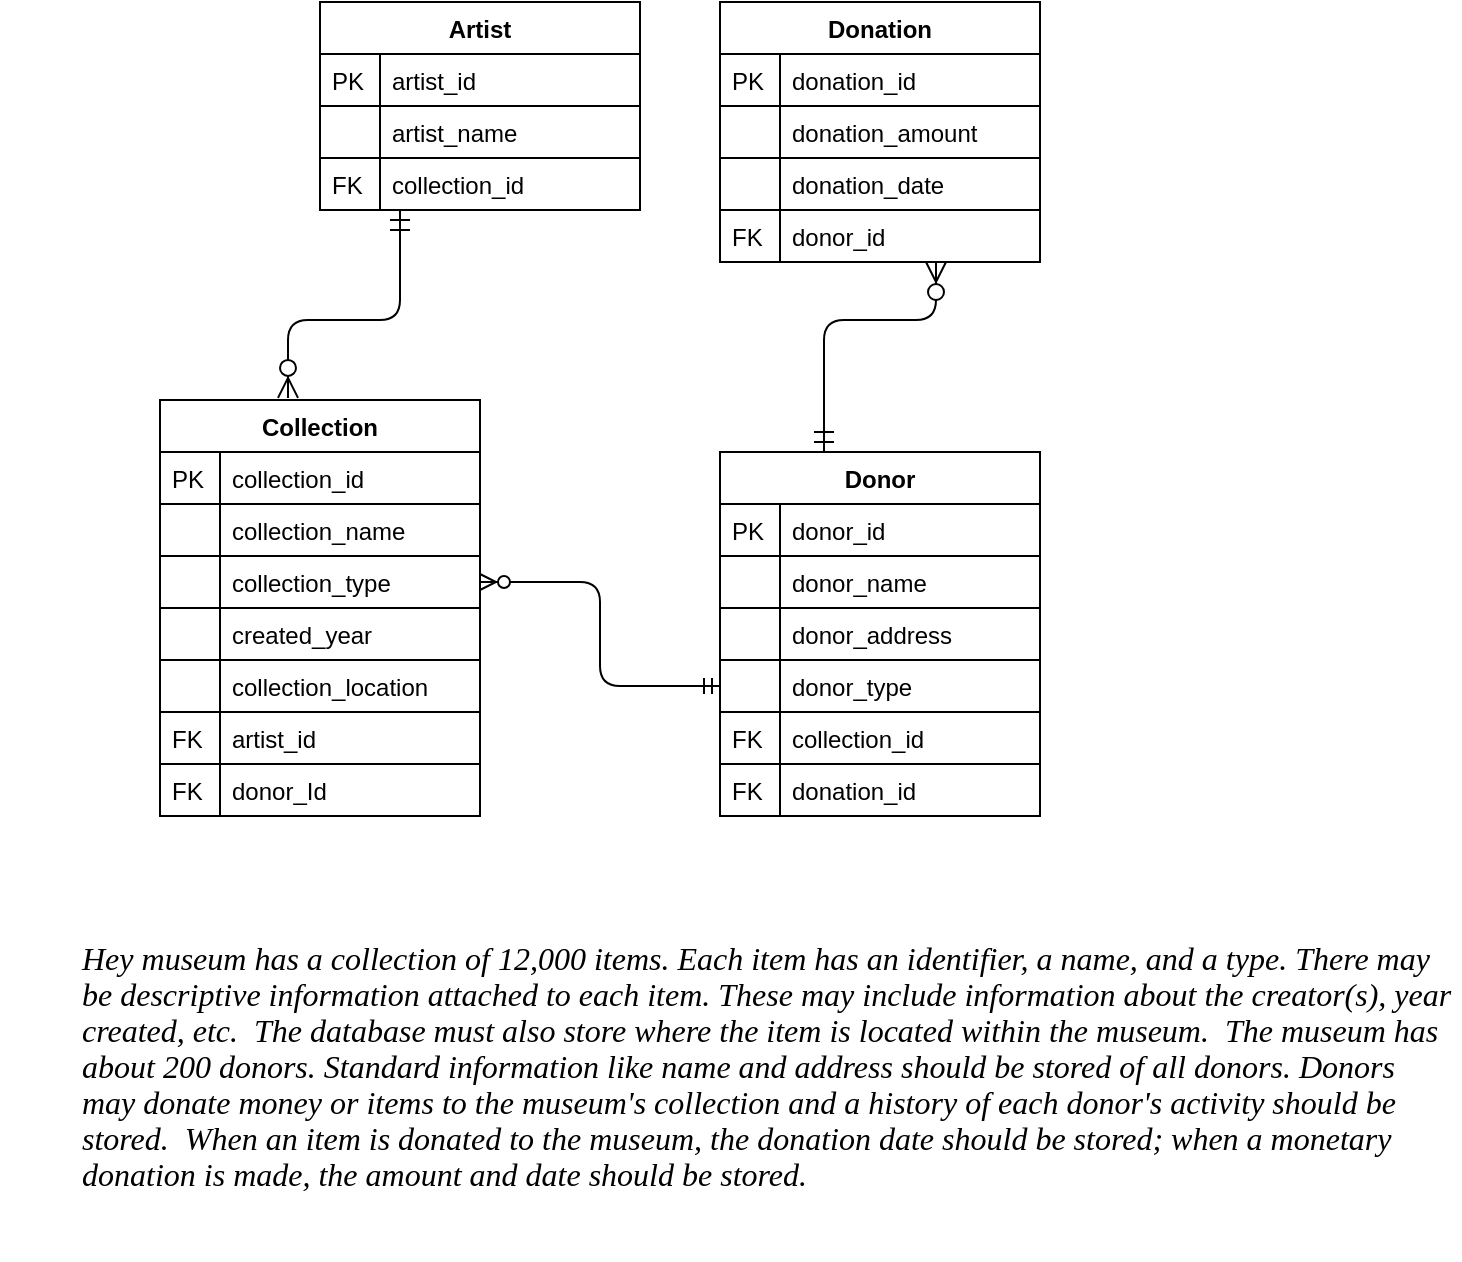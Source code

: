 <mxfile version="12.9.3" type="github">
  <diagram id="C5RBs43oDa-KdzZeNtuy" name="Page-1">
    <mxGraphModel dx="1186" dy="764" grid="1" gridSize="10" guides="1" tooltips="1" connect="1" arrows="1" fold="1" page="1" pageScale="1" pageWidth="827" pageHeight="1169" math="0" shadow="0">
      <root>
        <mxCell id="WIyWlLk6GJQsqaUBKTNV-0" />
        <mxCell id="WIyWlLk6GJQsqaUBKTNV-1" parent="WIyWlLk6GJQsqaUBKTNV-0" />
        <mxCell id="zkfFHV4jXpPFQw0GAbJ--63" value="" style="edgeStyle=orthogonalEdgeStyle;endArrow=ERzeroToMany;startArrow=ERmandOne;shadow=0;strokeWidth=1;endSize=8;startSize=8;entryX=0.4;entryY=-0.005;entryDx=0;entryDy=0;entryPerimeter=0;exitX=0.25;exitY=1;exitDx=0;exitDy=0;" parent="WIyWlLk6GJQsqaUBKTNV-1" source="zkfFHV4jXpPFQw0GAbJ--51" target="zkfFHV4jXpPFQw0GAbJ--56" edge="1">
          <mxGeometry width="100" height="100" relative="1" as="geometry">
            <mxPoint x="260" y="320" as="sourcePoint" />
            <mxPoint x="400" y="159" as="targetPoint" />
            <Array as="points">
              <mxPoint x="240" y="320" />
              <mxPoint x="184" y="320" />
            </Array>
          </mxGeometry>
        </mxCell>
        <mxCell id="J_s2FKW84AvBpOzdb5px-4" value="&lt;h1 style=&quot;font-size: 16px&quot;&gt;&lt;p class=&quot;p1&quot; style=&quot;margin: 0px 0px 10px 36px ; font-weight: 400 ; font-stretch: normal ; font-size: 16px ; line-height: normal ; font-family: &amp;#34;trebuchet ms&amp;#34;&quot;&gt;&lt;span class=&quot;s1&quot; style=&quot;font-size: 16px&quot;&gt;&lt;i style=&quot;font-size: 16px&quot;&gt;Hey museum has a collection of 12,000 items. Each item has an identifier, a name, and a type. There may be descriptive information attached to each item. These may include information about the creator(s), year created, etc.&lt;span class=&quot;Apple-converted-space&quot; style=&quot;font-size: 16px&quot;&gt;&amp;nbsp; &lt;/span&gt;The database must also store where the item is located within the museum.&lt;span class=&quot;Apple-converted-space&quot; style=&quot;font-size: 16px&quot;&gt;&amp;nbsp; &lt;/span&gt;The museum has about 200 donors. Standard information like name and address should be stored of all donors. Donors may donate money or items to the museum&#39;s collection and a history of each donor&#39;s activity should be stored.&lt;span class=&quot;Apple-converted-space&quot; style=&quot;font-size: 16px&quot;&gt;&amp;nbsp; &lt;/span&gt;When an item is donated to the museum, the donation date should be stored; when a monetary donation is made, the amount and date should be stored.&lt;span class=&quot;Apple-converted-space&quot; style=&quot;font-size: 16px&quot;&gt;&amp;nbsp;&lt;/span&gt;&lt;/i&gt;&lt;/span&gt;&lt;/p&gt;&lt;/h1&gt;" style="text;html=1;strokeColor=none;fillColor=none;spacing=5;spacingTop=-20;whiteSpace=wrap;overflow=hidden;rounded=0;fontSize=16;" parent="WIyWlLk6GJQsqaUBKTNV-1" vertex="1">
          <mxGeometry x="40" y="630" width="730" height="160" as="geometry" />
        </mxCell>
        <mxCell id="zkfFHV4jXpPFQw0GAbJ--56" value="Collection" style="swimlane;fontStyle=1;childLayout=stackLayout;horizontal=1;startSize=26;horizontalStack=0;resizeParent=1;resizeLast=0;collapsible=1;marginBottom=0;rounded=0;shadow=0;strokeWidth=1;" parent="WIyWlLk6GJQsqaUBKTNV-1" vertex="1">
          <mxGeometry x="120" y="360" width="160" height="208" as="geometry">
            <mxRectangle x="260" y="80" width="160" height="26" as="alternateBounds" />
          </mxGeometry>
        </mxCell>
        <mxCell id="J_s2FKW84AvBpOzdb5px-32" value="collection_id" style="shape=partialRectangle;top=0;left=0;right=0;bottom=1;align=left;verticalAlign=top;fillColor=none;spacingLeft=34;spacingRight=4;overflow=hidden;rotatable=0;points=[[0,0.5],[1,0.5]];portConstraint=eastwest;dropTarget=0;fontSize=12;" parent="zkfFHV4jXpPFQw0GAbJ--56" vertex="1">
          <mxGeometry y="26" width="160" height="26" as="geometry" />
        </mxCell>
        <mxCell id="J_s2FKW84AvBpOzdb5px-33" value="PK" style="shape=partialRectangle;top=0;left=0;bottom=0;fillColor=none;align=left;verticalAlign=top;spacingLeft=4;spacingRight=4;overflow=hidden;rotatable=0;points=[];portConstraint=eastwest;part=1;fontSize=12;" parent="J_s2FKW84AvBpOzdb5px-32" vertex="1" connectable="0">
          <mxGeometry width="30" height="26" as="geometry" />
        </mxCell>
        <mxCell id="J_s2FKW84AvBpOzdb5px-36" value="collection_name" style="shape=partialRectangle;top=0;left=0;right=0;bottom=1;align=left;verticalAlign=top;fillColor=none;spacingLeft=34;spacingRight=4;overflow=hidden;rotatable=0;points=[[0,0.5],[1,0.5]];portConstraint=eastwest;dropTarget=0;fontSize=12;" parent="zkfFHV4jXpPFQw0GAbJ--56" vertex="1">
          <mxGeometry y="52" width="160" height="26" as="geometry" />
        </mxCell>
        <mxCell id="J_s2FKW84AvBpOzdb5px-37" value="" style="shape=partialRectangle;top=0;left=0;bottom=0;fillColor=none;align=left;verticalAlign=top;spacingLeft=4;spacingRight=4;overflow=hidden;rotatable=0;points=[];portConstraint=eastwest;part=1;fontSize=12;" parent="J_s2FKW84AvBpOzdb5px-36" vertex="1" connectable="0">
          <mxGeometry width="30" height="26" as="geometry" />
        </mxCell>
        <mxCell id="J_s2FKW84AvBpOzdb5px-34" value="collection_type" style="shape=partialRectangle;top=0;left=0;right=0;bottom=1;align=left;verticalAlign=top;fillColor=none;spacingLeft=34;spacingRight=4;overflow=hidden;rotatable=0;points=[[0,0.5],[1,0.5]];portConstraint=eastwest;dropTarget=0;fontSize=12;" parent="zkfFHV4jXpPFQw0GAbJ--56" vertex="1">
          <mxGeometry y="78" width="160" height="26" as="geometry" />
        </mxCell>
        <mxCell id="J_s2FKW84AvBpOzdb5px-35" value="" style="shape=partialRectangle;top=0;left=0;bottom=0;fillColor=none;align=left;verticalAlign=top;spacingLeft=4;spacingRight=4;overflow=hidden;rotatable=0;points=[];portConstraint=eastwest;part=1;fontSize=12;" parent="J_s2FKW84AvBpOzdb5px-34" vertex="1" connectable="0">
          <mxGeometry width="30" height="26" as="geometry" />
        </mxCell>
        <mxCell id="J_s2FKW84AvBpOzdb5px-48" value="created_year" style="shape=partialRectangle;top=0;left=0;right=0;bottom=1;align=left;verticalAlign=top;fillColor=none;spacingLeft=34;spacingRight=4;overflow=hidden;rotatable=0;points=[[0,0.5],[1,0.5]];portConstraint=eastwest;dropTarget=0;fontSize=12;" parent="zkfFHV4jXpPFQw0GAbJ--56" vertex="1">
          <mxGeometry y="104" width="160" height="26" as="geometry" />
        </mxCell>
        <mxCell id="J_s2FKW84AvBpOzdb5px-49" value="" style="shape=partialRectangle;top=0;left=0;bottom=0;fillColor=none;align=left;verticalAlign=top;spacingLeft=4;spacingRight=4;overflow=hidden;rotatable=0;points=[];portConstraint=eastwest;part=1;fontSize=12;" parent="J_s2FKW84AvBpOzdb5px-48" vertex="1" connectable="0">
          <mxGeometry width="30" height="26" as="geometry" />
        </mxCell>
        <mxCell id="J_s2FKW84AvBpOzdb5px-40" value="collection_location" style="shape=partialRectangle;top=0;left=0;right=0;bottom=1;align=left;verticalAlign=top;fillColor=none;spacingLeft=34;spacingRight=4;overflow=hidden;rotatable=0;points=[[0,0.5],[1,0.5]];portConstraint=eastwest;dropTarget=0;fontSize=12;" parent="zkfFHV4jXpPFQw0GAbJ--56" vertex="1">
          <mxGeometry y="130" width="160" height="26" as="geometry" />
        </mxCell>
        <mxCell id="J_s2FKW84AvBpOzdb5px-41" value="" style="shape=partialRectangle;top=0;left=0;bottom=0;fillColor=none;align=left;verticalAlign=top;spacingLeft=4;spacingRight=4;overflow=hidden;rotatable=0;points=[];portConstraint=eastwest;part=1;fontSize=12;" parent="J_s2FKW84AvBpOzdb5px-40" vertex="1" connectable="0">
          <mxGeometry width="30" height="26" as="geometry" />
        </mxCell>
        <mxCell id="J_s2FKW84AvBpOzdb5px-42" value="artist_id" style="shape=partialRectangle;top=0;left=0;right=0;bottom=1;align=left;verticalAlign=top;fillColor=none;spacingLeft=34;spacingRight=4;overflow=hidden;rotatable=0;points=[[0,0.5],[1,0.5]];portConstraint=eastwest;dropTarget=0;fontSize=12;" parent="zkfFHV4jXpPFQw0GAbJ--56" vertex="1">
          <mxGeometry y="156" width="160" height="26" as="geometry" />
        </mxCell>
        <mxCell id="J_s2FKW84AvBpOzdb5px-43" value="FK" style="shape=partialRectangle;top=0;left=0;bottom=0;fillColor=none;align=left;verticalAlign=top;spacingLeft=4;spacingRight=4;overflow=hidden;rotatable=0;points=[];portConstraint=eastwest;part=1;fontSize=12;" parent="J_s2FKW84AvBpOzdb5px-42" vertex="1" connectable="0">
          <mxGeometry width="30" height="26" as="geometry" />
        </mxCell>
        <mxCell id="J_s2FKW84AvBpOzdb5px-69" value="donor_Id" style="shape=partialRectangle;top=0;left=0;right=0;bottom=0;align=left;verticalAlign=top;fillColor=none;spacingLeft=34;spacingRight=4;overflow=hidden;rotatable=0;points=[[0,0.5],[1,0.5]];portConstraint=eastwest;dropTarget=0;fontSize=12;" parent="zkfFHV4jXpPFQw0GAbJ--56" vertex="1">
          <mxGeometry y="182" width="160" height="26" as="geometry" />
        </mxCell>
        <mxCell id="J_s2FKW84AvBpOzdb5px-70" value="FK" style="shape=partialRectangle;top=0;left=0;bottom=0;fillColor=none;align=left;verticalAlign=top;spacingLeft=4;spacingRight=4;overflow=hidden;rotatable=0;points=[];portConstraint=eastwest;part=1;fontSize=12;" parent="J_s2FKW84AvBpOzdb5px-69" vertex="1" connectable="0">
          <mxGeometry width="30" height="26" as="geometry" />
        </mxCell>
        <mxCell id="zkfFHV4jXpPFQw0GAbJ--51" value="Artist" style="swimlane;fontStyle=1;childLayout=stackLayout;horizontal=1;startSize=26;horizontalStack=0;resizeParent=1;resizeLast=0;collapsible=1;marginBottom=0;rounded=0;shadow=0;strokeWidth=1;" parent="WIyWlLk6GJQsqaUBKTNV-1" vertex="1">
          <mxGeometry x="200" y="161" width="160" height="104" as="geometry">
            <mxRectangle x="20" y="80" width="160" height="26" as="alternateBounds" />
          </mxGeometry>
        </mxCell>
        <mxCell id="J_s2FKW84AvBpOzdb5px-20" value="artist_id" style="shape=partialRectangle;top=0;left=0;right=0;bottom=1;align=left;verticalAlign=top;fillColor=none;spacingLeft=34;spacingRight=4;overflow=hidden;rotatable=0;points=[[0,0.5],[1,0.5]];portConstraint=eastwest;dropTarget=0;fontSize=12;" parent="zkfFHV4jXpPFQw0GAbJ--51" vertex="1">
          <mxGeometry y="26" width="160" height="26" as="geometry" />
        </mxCell>
        <mxCell id="J_s2FKW84AvBpOzdb5px-21" value="PK" style="shape=partialRectangle;top=0;left=0;bottom=0;fillColor=none;align=left;verticalAlign=top;spacingLeft=4;spacingRight=4;overflow=hidden;rotatable=0;points=[];portConstraint=eastwest;part=1;fontSize=12;" parent="J_s2FKW84AvBpOzdb5px-20" vertex="1" connectable="0">
          <mxGeometry width="30" height="26" as="geometry" />
        </mxCell>
        <mxCell id="J_s2FKW84AvBpOzdb5px-22" value="artist_name" style="shape=partialRectangle;top=0;left=0;right=0;bottom=1;align=left;verticalAlign=top;fillColor=none;spacingLeft=34;spacingRight=4;overflow=hidden;rotatable=0;points=[[0,0.5],[1,0.5]];portConstraint=eastwest;dropTarget=0;fontSize=12;" parent="zkfFHV4jXpPFQw0GAbJ--51" vertex="1">
          <mxGeometry y="52" width="160" height="26" as="geometry" />
        </mxCell>
        <mxCell id="J_s2FKW84AvBpOzdb5px-23" value="" style="shape=partialRectangle;top=0;left=0;bottom=0;fillColor=none;align=left;verticalAlign=top;spacingLeft=4;spacingRight=4;overflow=hidden;rotatable=0;points=[];portConstraint=eastwest;part=1;fontSize=12;" parent="J_s2FKW84AvBpOzdb5px-22" vertex="1" connectable="0">
          <mxGeometry width="30" height="26" as="geometry" />
        </mxCell>
        <mxCell id="J_s2FKW84AvBpOzdb5px-74" value="collection_id" style="shape=partialRectangle;top=0;left=0;right=0;bottom=0;align=left;verticalAlign=top;fillColor=none;spacingLeft=34;spacingRight=4;overflow=hidden;rotatable=0;points=[[0,0.5],[1,0.5]];portConstraint=eastwest;dropTarget=0;fontSize=12;" parent="zkfFHV4jXpPFQw0GAbJ--51" vertex="1">
          <mxGeometry y="78" width="160" height="26" as="geometry" />
        </mxCell>
        <mxCell id="J_s2FKW84AvBpOzdb5px-75" value="FK" style="shape=partialRectangle;top=0;left=0;bottom=0;fillColor=none;align=left;verticalAlign=top;spacingLeft=4;spacingRight=4;overflow=hidden;rotatable=0;points=[];portConstraint=eastwest;part=1;fontSize=12;" parent="J_s2FKW84AvBpOzdb5px-74" vertex="1" connectable="0">
          <mxGeometry width="30" height="26" as="geometry" />
        </mxCell>
        <mxCell id="J_s2FKW84AvBpOzdb5px-90" value="Donation" style="swimlane;fontStyle=1;childLayout=stackLayout;horizontal=1;startSize=26;horizontalStack=0;resizeParent=1;resizeLast=0;collapsible=1;marginBottom=0;rounded=0;shadow=0;strokeWidth=1;" parent="WIyWlLk6GJQsqaUBKTNV-1" vertex="1">
          <mxGeometry x="400" y="161" width="160" height="130" as="geometry">
            <mxRectangle x="20" y="80" width="160" height="26" as="alternateBounds" />
          </mxGeometry>
        </mxCell>
        <mxCell id="J_s2FKW84AvBpOzdb5px-91" value="donation_id" style="shape=partialRectangle;top=0;left=0;right=0;bottom=1;align=left;verticalAlign=top;fillColor=none;spacingLeft=34;spacingRight=4;overflow=hidden;rotatable=0;points=[[0,0.5],[1,0.5]];portConstraint=eastwest;dropTarget=0;fontSize=12;" parent="J_s2FKW84AvBpOzdb5px-90" vertex="1">
          <mxGeometry y="26" width="160" height="26" as="geometry" />
        </mxCell>
        <mxCell id="J_s2FKW84AvBpOzdb5px-92" value="PK" style="shape=partialRectangle;top=0;left=0;bottom=0;fillColor=none;align=left;verticalAlign=top;spacingLeft=4;spacingRight=4;overflow=hidden;rotatable=0;points=[];portConstraint=eastwest;part=1;fontSize=12;" parent="J_s2FKW84AvBpOzdb5px-91" vertex="1" connectable="0">
          <mxGeometry width="30" height="26" as="geometry" />
        </mxCell>
        <mxCell id="J_s2FKW84AvBpOzdb5px-93" value="donation_amount" style="shape=partialRectangle;top=0;left=0;right=0;bottom=1;align=left;verticalAlign=top;fillColor=none;spacingLeft=34;spacingRight=4;overflow=hidden;rotatable=0;points=[[0,0.5],[1,0.5]];portConstraint=eastwest;dropTarget=0;fontSize=12;" parent="J_s2FKW84AvBpOzdb5px-90" vertex="1">
          <mxGeometry y="52" width="160" height="26" as="geometry" />
        </mxCell>
        <mxCell id="J_s2FKW84AvBpOzdb5px-94" value="" style="shape=partialRectangle;top=0;left=0;bottom=0;fillColor=none;align=left;verticalAlign=top;spacingLeft=4;spacingRight=4;overflow=hidden;rotatable=0;points=[];portConstraint=eastwest;part=1;fontSize=12;" parent="J_s2FKW84AvBpOzdb5px-93" vertex="1" connectable="0">
          <mxGeometry width="30" height="26" as="geometry" />
        </mxCell>
        <mxCell id="J_s2FKW84AvBpOzdb5px-97" value="donation_date" style="shape=partialRectangle;top=0;left=0;right=0;bottom=1;align=left;verticalAlign=top;fillColor=none;spacingLeft=34;spacingRight=4;overflow=hidden;rotatable=0;points=[[0,0.5],[1,0.5]];portConstraint=eastwest;dropTarget=0;fontSize=12;" parent="J_s2FKW84AvBpOzdb5px-90" vertex="1">
          <mxGeometry y="78" width="160" height="26" as="geometry" />
        </mxCell>
        <mxCell id="J_s2FKW84AvBpOzdb5px-98" value="" style="shape=partialRectangle;top=0;left=0;bottom=0;fillColor=none;align=left;verticalAlign=top;spacingLeft=4;spacingRight=4;overflow=hidden;rotatable=0;points=[];portConstraint=eastwest;part=1;fontSize=12;" parent="J_s2FKW84AvBpOzdb5px-97" vertex="1" connectable="0">
          <mxGeometry width="30" height="26" as="geometry" />
        </mxCell>
        <mxCell id="J_s2FKW84AvBpOzdb5px-95" value="donor_id" style="shape=partialRectangle;top=0;left=0;right=0;bottom=0;align=left;verticalAlign=top;fillColor=none;spacingLeft=34;spacingRight=4;overflow=hidden;rotatable=0;points=[[0,0.5],[1,0.5]];portConstraint=eastwest;dropTarget=0;fontSize=12;" parent="J_s2FKW84AvBpOzdb5px-90" vertex="1">
          <mxGeometry y="104" width="160" height="26" as="geometry" />
        </mxCell>
        <mxCell id="J_s2FKW84AvBpOzdb5px-96" value="FK" style="shape=partialRectangle;top=0;left=0;bottom=0;fillColor=none;align=left;verticalAlign=top;spacingLeft=4;spacingRight=4;overflow=hidden;rotatable=0;points=[];portConstraint=eastwest;part=1;fontSize=12;" parent="J_s2FKW84AvBpOzdb5px-95" vertex="1" connectable="0">
          <mxGeometry width="30" height="26" as="geometry" />
        </mxCell>
        <mxCell id="J_s2FKW84AvBpOzdb5px-102" value="" style="edgeStyle=orthogonalEdgeStyle;endArrow=ERzeroToMany;startArrow=ERmandOne;shadow=0;strokeWidth=1;endSize=8;startSize=8;" parent="WIyWlLk6GJQsqaUBKTNV-1" target="J_s2FKW84AvBpOzdb5px-90" edge="1" source="zkfFHV4jXpPFQw0GAbJ--64">
          <mxGeometry width="100" height="100" relative="1" as="geometry">
            <mxPoint x="452" y="385" as="sourcePoint" />
            <mxPoint x="508" y="290" as="targetPoint" />
            <Array as="points">
              <mxPoint x="452" y="320" />
              <mxPoint x="508" y="320" />
            </Array>
          </mxGeometry>
        </mxCell>
        <mxCell id="zkfFHV4jXpPFQw0GAbJ--64" value="Donor" style="swimlane;fontStyle=1;childLayout=stackLayout;horizontal=1;startSize=26;horizontalStack=0;resizeParent=1;resizeLast=0;collapsible=1;marginBottom=0;rounded=0;shadow=0;strokeWidth=1;" parent="WIyWlLk6GJQsqaUBKTNV-1" vertex="1">
          <mxGeometry x="400" y="386" width="160" height="182" as="geometry">
            <mxRectangle x="260" y="270" width="160" height="26" as="alternateBounds" />
          </mxGeometry>
        </mxCell>
        <mxCell id="J_s2FKW84AvBpOzdb5px-67" value="donor_id" style="shape=partialRectangle;top=0;left=0;right=0;bottom=1;align=left;verticalAlign=top;fillColor=none;spacingLeft=34;spacingRight=4;overflow=hidden;rotatable=0;points=[[0,0.5],[1,0.5]];portConstraint=eastwest;dropTarget=0;fontSize=12;" parent="zkfFHV4jXpPFQw0GAbJ--64" vertex="1">
          <mxGeometry y="26" width="160" height="26" as="geometry" />
        </mxCell>
        <mxCell id="J_s2FKW84AvBpOzdb5px-68" value="PK" style="shape=partialRectangle;top=0;left=0;bottom=0;fillColor=none;align=left;verticalAlign=top;spacingLeft=4;spacingRight=4;overflow=hidden;rotatable=0;points=[];portConstraint=eastwest;part=1;fontSize=12;" parent="J_s2FKW84AvBpOzdb5px-67" vertex="1" connectable="0">
          <mxGeometry width="30" height="26" as="geometry" />
        </mxCell>
        <mxCell id="J_s2FKW84AvBpOzdb5px-65" value="donor_name" style="shape=partialRectangle;top=0;left=0;right=0;bottom=1;align=left;verticalAlign=top;fillColor=none;spacingLeft=34;spacingRight=4;overflow=hidden;rotatable=0;points=[[0,0.5],[1,0.5]];portConstraint=eastwest;dropTarget=0;fontSize=12;" parent="zkfFHV4jXpPFQw0GAbJ--64" vertex="1">
          <mxGeometry y="52" width="160" height="26" as="geometry" />
        </mxCell>
        <mxCell id="J_s2FKW84AvBpOzdb5px-66" value="" style="shape=partialRectangle;top=0;left=0;bottom=0;fillColor=none;align=left;verticalAlign=top;spacingLeft=4;spacingRight=4;overflow=hidden;rotatable=0;points=[];portConstraint=eastwest;part=1;fontSize=12;" parent="J_s2FKW84AvBpOzdb5px-65" vertex="1" connectable="0">
          <mxGeometry width="30" height="26" as="geometry" />
        </mxCell>
        <mxCell id="J_s2FKW84AvBpOzdb5px-63" value="donor_address" style="shape=partialRectangle;top=0;left=0;right=0;bottom=1;align=left;verticalAlign=top;fillColor=none;spacingLeft=34;spacingRight=4;overflow=hidden;rotatable=0;points=[[0,0.5],[1,0.5]];portConstraint=eastwest;dropTarget=0;fontSize=12;" parent="zkfFHV4jXpPFQw0GAbJ--64" vertex="1">
          <mxGeometry y="78" width="160" height="26" as="geometry" />
        </mxCell>
        <mxCell id="J_s2FKW84AvBpOzdb5px-64" value="" style="shape=partialRectangle;top=0;left=0;bottom=0;fillColor=none;align=left;verticalAlign=top;spacingLeft=4;spacingRight=4;overflow=hidden;rotatable=0;points=[];portConstraint=eastwest;part=1;fontSize=12;" parent="J_s2FKW84AvBpOzdb5px-63" vertex="1" connectable="0">
          <mxGeometry width="30" height="26" as="geometry" />
        </mxCell>
        <mxCell id="J_s2FKW84AvBpOzdb5px-79" value="donor_type" style="shape=partialRectangle;top=0;left=0;right=0;bottom=1;align=left;verticalAlign=top;fillColor=none;spacingLeft=34;spacingRight=4;overflow=hidden;rotatable=0;points=[[0,0.5],[1,0.5]];portConstraint=eastwest;dropTarget=0;fontSize=12;" parent="zkfFHV4jXpPFQw0GAbJ--64" vertex="1">
          <mxGeometry y="104" width="160" height="26" as="geometry" />
        </mxCell>
        <mxCell id="J_s2FKW84AvBpOzdb5px-80" value="" style="shape=partialRectangle;top=0;left=0;bottom=0;fillColor=none;align=left;verticalAlign=top;spacingLeft=4;spacingRight=4;overflow=hidden;rotatable=0;points=[];portConstraint=eastwest;part=1;fontSize=12;" parent="J_s2FKW84AvBpOzdb5px-79" vertex="1" connectable="0">
          <mxGeometry width="30" height="26" as="geometry" />
        </mxCell>
        <mxCell id="J_s2FKW84AvBpOzdb5px-87" value="collection_id" style="shape=partialRectangle;top=0;left=0;right=0;bottom=1;align=left;verticalAlign=top;fillColor=none;spacingLeft=34;spacingRight=4;overflow=hidden;rotatable=0;points=[[0,0.5],[1,0.5]];portConstraint=eastwest;dropTarget=0;fontSize=12;" parent="zkfFHV4jXpPFQw0GAbJ--64" vertex="1">
          <mxGeometry y="130" width="160" height="26" as="geometry" />
        </mxCell>
        <mxCell id="J_s2FKW84AvBpOzdb5px-88" value="FK" style="shape=partialRectangle;top=0;left=0;bottom=0;fillColor=none;align=left;verticalAlign=top;spacingLeft=4;spacingRight=4;overflow=hidden;rotatable=0;points=[];portConstraint=eastwest;part=1;fontSize=12;" parent="J_s2FKW84AvBpOzdb5px-87" vertex="1" connectable="0">
          <mxGeometry width="30" height="26" as="geometry" />
        </mxCell>
        <mxCell id="J_s2FKW84AvBpOzdb5px-81" value="donation_id" style="shape=partialRectangle;top=0;left=0;right=0;bottom=0;align=left;verticalAlign=top;fillColor=none;spacingLeft=34;spacingRight=4;overflow=hidden;rotatable=0;points=[[0,0.5],[1,0.5]];portConstraint=eastwest;dropTarget=0;fontSize=12;" parent="zkfFHV4jXpPFQw0GAbJ--64" vertex="1">
          <mxGeometry y="156" width="160" height="26" as="geometry" />
        </mxCell>
        <mxCell id="J_s2FKW84AvBpOzdb5px-82" value="FK" style="shape=partialRectangle;top=0;left=0;bottom=0;fillColor=none;align=left;verticalAlign=top;spacingLeft=4;spacingRight=4;overflow=hidden;rotatable=0;points=[];portConstraint=eastwest;part=1;fontSize=12;" parent="J_s2FKW84AvBpOzdb5px-81" vertex="1" connectable="0">
          <mxGeometry width="30" height="26" as="geometry" />
        </mxCell>
        <mxCell id="6gvhpmJ9mTGR4fXWFNSt-2" style="edgeStyle=orthogonalEdgeStyle;fontSize=11;html=1;endArrow=ERzeroToMany;startArrow=ERmandOne;fontFamily=Helvetica;fontColor=#000000;align=center;strokeColor=#000000;" edge="1" parent="WIyWlLk6GJQsqaUBKTNV-1" source="J_s2FKW84AvBpOzdb5px-79" target="J_s2FKW84AvBpOzdb5px-34">
          <mxGeometry relative="1" as="geometry" />
        </mxCell>
      </root>
    </mxGraphModel>
  </diagram>
</mxfile>
